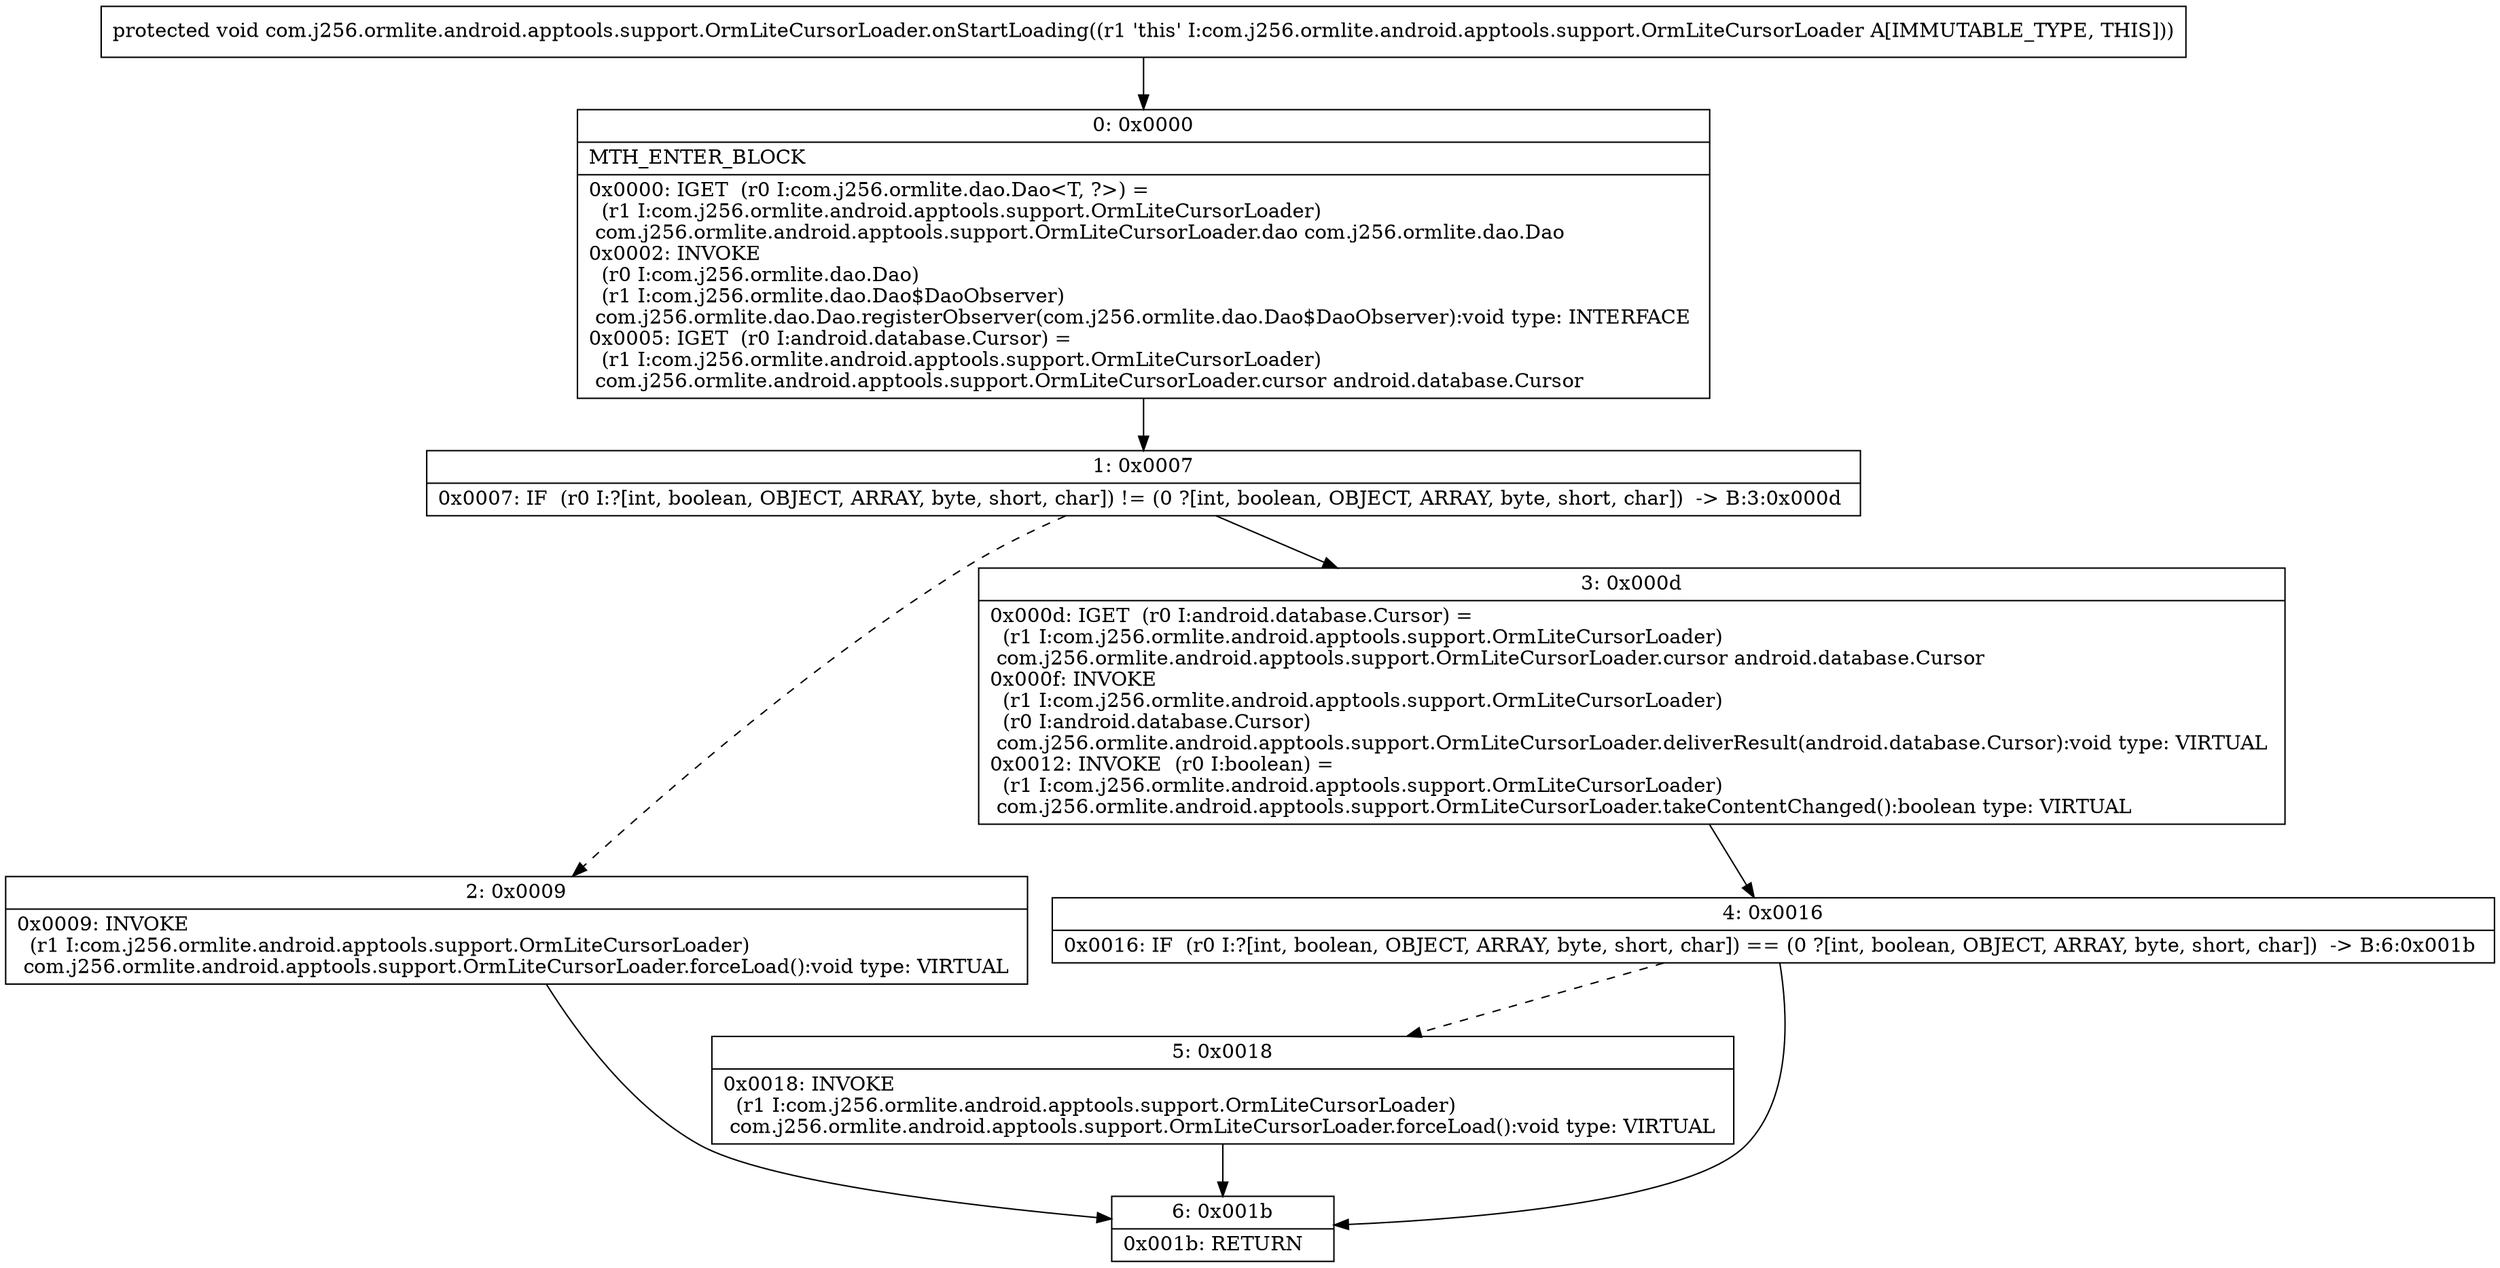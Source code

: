 digraph "CFG forcom.j256.ormlite.android.apptools.support.OrmLiteCursorLoader.onStartLoading()V" {
Node_0 [shape=record,label="{0\:\ 0x0000|MTH_ENTER_BLOCK\l|0x0000: IGET  (r0 I:com.j256.ormlite.dao.Dao\<T, ?\>) = \l  (r1 I:com.j256.ormlite.android.apptools.support.OrmLiteCursorLoader)\l com.j256.ormlite.android.apptools.support.OrmLiteCursorLoader.dao com.j256.ormlite.dao.Dao \l0x0002: INVOKE  \l  (r0 I:com.j256.ormlite.dao.Dao)\l  (r1 I:com.j256.ormlite.dao.Dao$DaoObserver)\l com.j256.ormlite.dao.Dao.registerObserver(com.j256.ormlite.dao.Dao$DaoObserver):void type: INTERFACE \l0x0005: IGET  (r0 I:android.database.Cursor) = \l  (r1 I:com.j256.ormlite.android.apptools.support.OrmLiteCursorLoader)\l com.j256.ormlite.android.apptools.support.OrmLiteCursorLoader.cursor android.database.Cursor \l}"];
Node_1 [shape=record,label="{1\:\ 0x0007|0x0007: IF  (r0 I:?[int, boolean, OBJECT, ARRAY, byte, short, char]) != (0 ?[int, boolean, OBJECT, ARRAY, byte, short, char])  \-\> B:3:0x000d \l}"];
Node_2 [shape=record,label="{2\:\ 0x0009|0x0009: INVOKE  \l  (r1 I:com.j256.ormlite.android.apptools.support.OrmLiteCursorLoader)\l com.j256.ormlite.android.apptools.support.OrmLiteCursorLoader.forceLoad():void type: VIRTUAL \l}"];
Node_3 [shape=record,label="{3\:\ 0x000d|0x000d: IGET  (r0 I:android.database.Cursor) = \l  (r1 I:com.j256.ormlite.android.apptools.support.OrmLiteCursorLoader)\l com.j256.ormlite.android.apptools.support.OrmLiteCursorLoader.cursor android.database.Cursor \l0x000f: INVOKE  \l  (r1 I:com.j256.ormlite.android.apptools.support.OrmLiteCursorLoader)\l  (r0 I:android.database.Cursor)\l com.j256.ormlite.android.apptools.support.OrmLiteCursorLoader.deliverResult(android.database.Cursor):void type: VIRTUAL \l0x0012: INVOKE  (r0 I:boolean) = \l  (r1 I:com.j256.ormlite.android.apptools.support.OrmLiteCursorLoader)\l com.j256.ormlite.android.apptools.support.OrmLiteCursorLoader.takeContentChanged():boolean type: VIRTUAL \l}"];
Node_4 [shape=record,label="{4\:\ 0x0016|0x0016: IF  (r0 I:?[int, boolean, OBJECT, ARRAY, byte, short, char]) == (0 ?[int, boolean, OBJECT, ARRAY, byte, short, char])  \-\> B:6:0x001b \l}"];
Node_5 [shape=record,label="{5\:\ 0x0018|0x0018: INVOKE  \l  (r1 I:com.j256.ormlite.android.apptools.support.OrmLiteCursorLoader)\l com.j256.ormlite.android.apptools.support.OrmLiteCursorLoader.forceLoad():void type: VIRTUAL \l}"];
Node_6 [shape=record,label="{6\:\ 0x001b|0x001b: RETURN   \l}"];
MethodNode[shape=record,label="{protected void com.j256.ormlite.android.apptools.support.OrmLiteCursorLoader.onStartLoading((r1 'this' I:com.j256.ormlite.android.apptools.support.OrmLiteCursorLoader A[IMMUTABLE_TYPE, THIS])) }"];
MethodNode -> Node_0;
Node_0 -> Node_1;
Node_1 -> Node_2[style=dashed];
Node_1 -> Node_3;
Node_2 -> Node_6;
Node_3 -> Node_4;
Node_4 -> Node_5[style=dashed];
Node_4 -> Node_6;
Node_5 -> Node_6;
}

